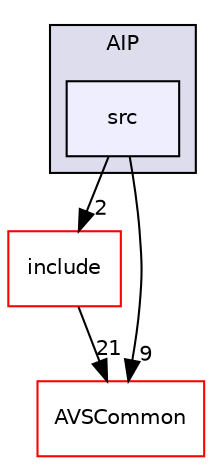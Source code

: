 digraph "/avs-cpp-sdk-tools/cm/autoCM_publicRepo/avs-device-sdk/CapabilityAgents/AIP/src" {
  compound=true
  node [ fontsize="10", fontname="Helvetica"];
  edge [ labelfontsize="10", labelfontname="Helvetica"];
  subgraph clusterdir_cc045affa42b6b559da6861739bda652 {
    graph [ bgcolor="#ddddee", pencolor="black", label="AIP" fontname="Helvetica", fontsize="10", URL="dir_cc045affa42b6b559da6861739bda652.html"]
  dir_15792639ff4eff63dfc041d0e0e489e3 [shape=box, label="src", style="filled", fillcolor="#eeeeff", pencolor="black", URL="dir_15792639ff4eff63dfc041d0e0e489e3.html"];
  }
  dir_7702e81a4574d959c78d0e2207e83661 [shape=box label="include" fillcolor="white" style="filled" color="red" URL="dir_7702e81a4574d959c78d0e2207e83661.html"];
  dir_13e65effb2bde530b17b3d5eefcd0266 [shape=box label="AVSCommon" fillcolor="white" style="filled" color="red" URL="dir_13e65effb2bde530b17b3d5eefcd0266.html"];
  dir_15792639ff4eff63dfc041d0e0e489e3->dir_7702e81a4574d959c78d0e2207e83661 [headlabel="2", labeldistance=1.5 headhref="dir_000125_000123.html"];
  dir_15792639ff4eff63dfc041d0e0e489e3->dir_13e65effb2bde530b17b3d5eefcd0266 [headlabel="9", labeldistance=1.5 headhref="dir_000125_000009.html"];
  dir_7702e81a4574d959c78d0e2207e83661->dir_13e65effb2bde530b17b3d5eefcd0266 [headlabel="21", labeldistance=1.5 headhref="dir_000123_000009.html"];
}
